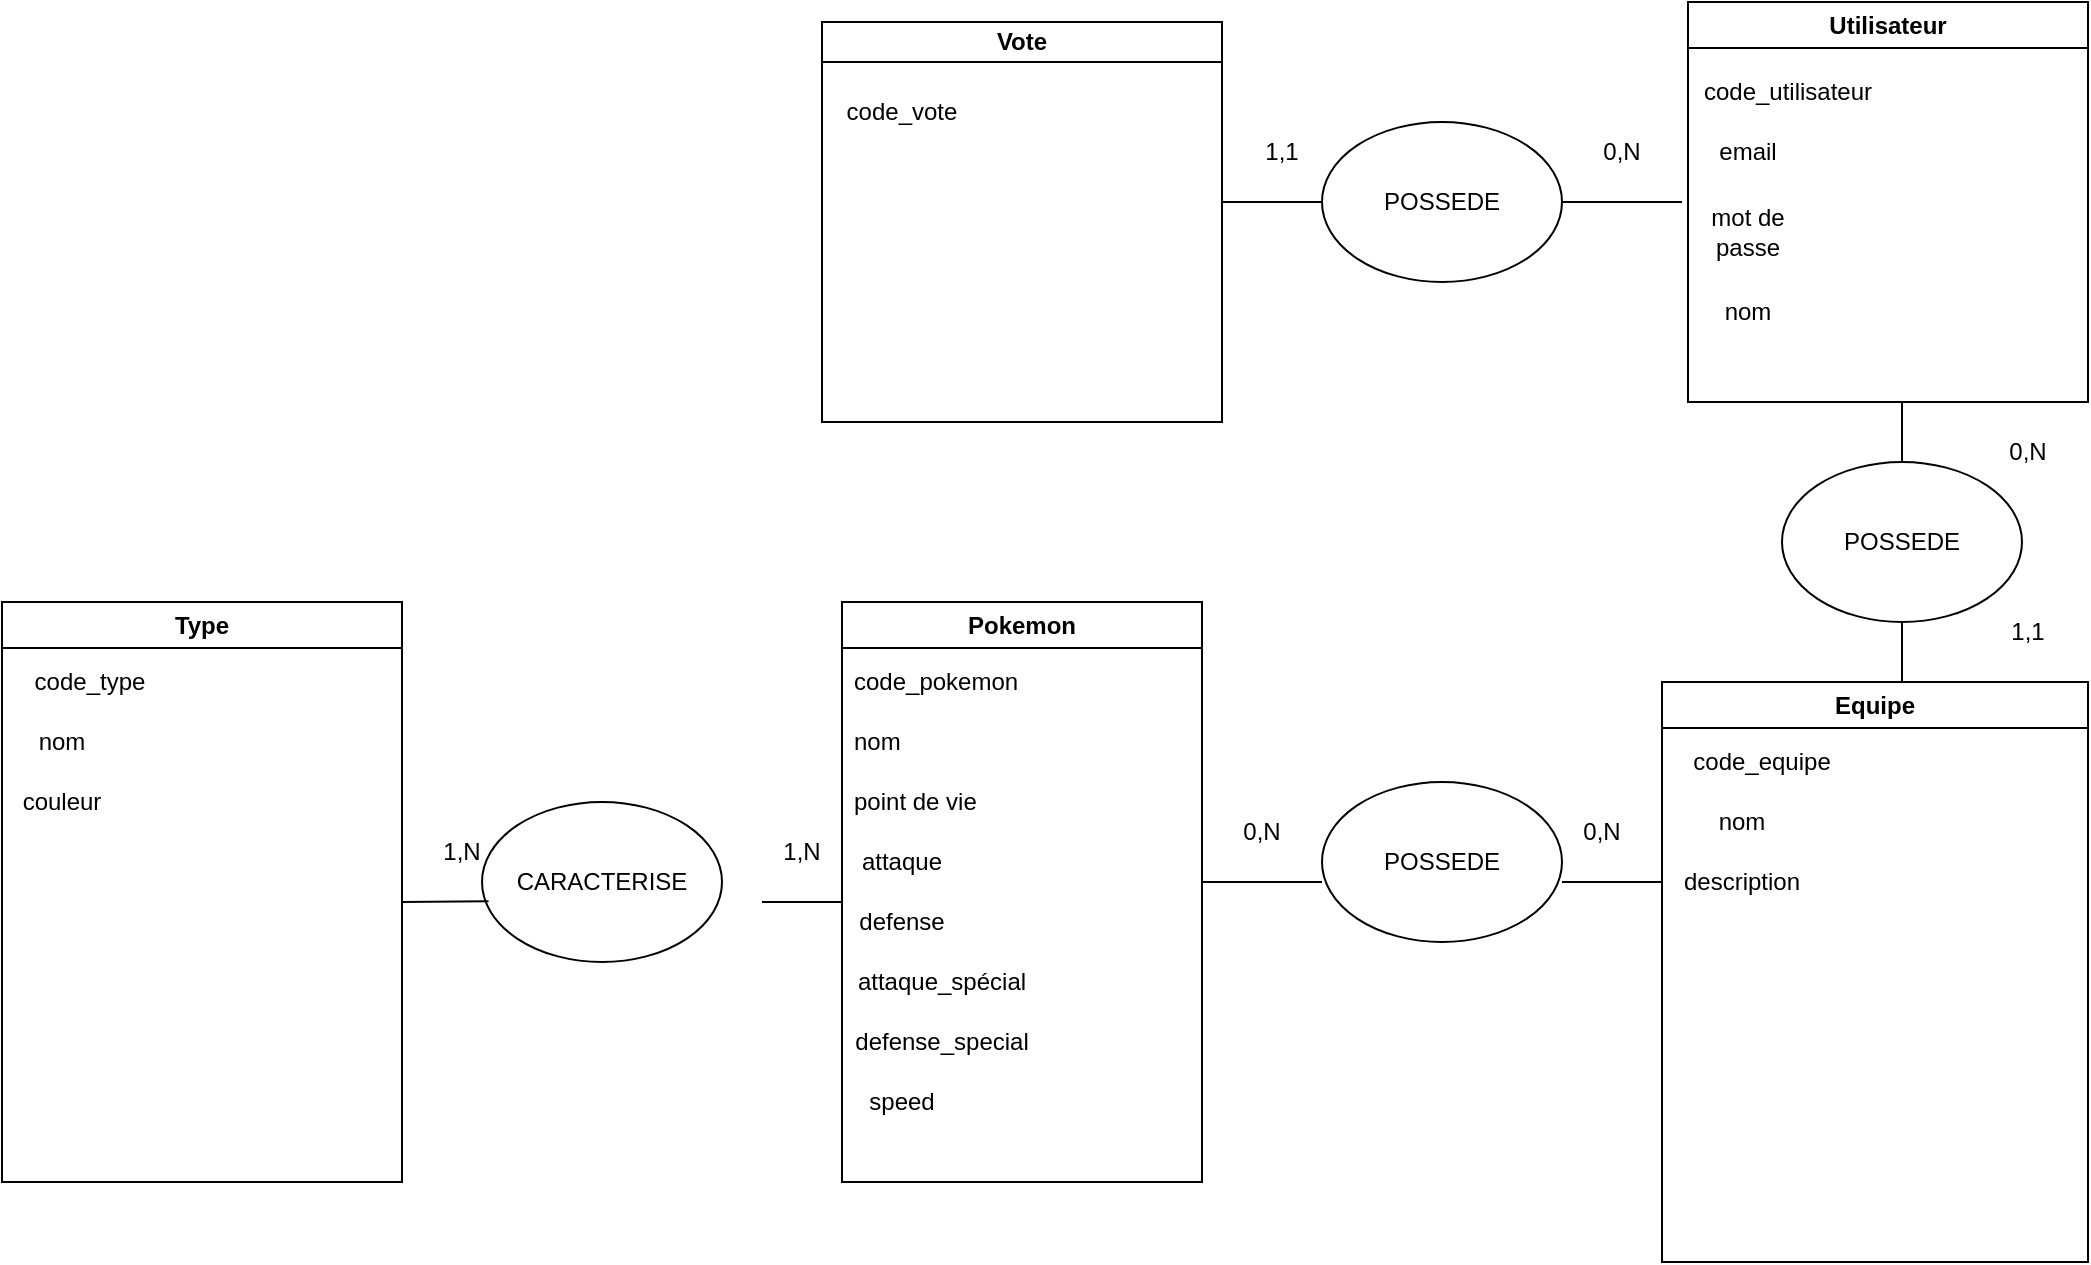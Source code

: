 <mxfile>
    <diagram id="d3TSUhLn5K75sKbEAMxn" name="Page-1">
        <mxGraphModel dx="2356" dy="600" grid="1" gridSize="10" guides="1" tooltips="1" connect="1" arrows="1" fold="1" page="1" pageScale="1" pageWidth="827" pageHeight="1169" math="0" shadow="0">
            <root>
                <mxCell id="0"/>
                <mxCell id="1" parent="0"/>
                <mxCell id="19" value="Pokemon" style="swimlane;whiteSpace=wrap;html=1;" parent="1" vertex="1">
                    <mxGeometry x="300" y="440" width="180" height="290" as="geometry"/>
                </mxCell>
                <mxCell id="20" value="nom" style="text;strokeColor=none;fillColor=none;align=left;verticalAlign=middle;spacingLeft=4;spacingRight=4;overflow=hidden;points=[[0,0.5],[1,0.5]];portConstraint=eastwest;rotatable=0;whiteSpace=wrap;html=1;" parent="19" vertex="1">
                    <mxGeometry y="55" width="140" height="30" as="geometry"/>
                </mxCell>
                <mxCell id="21" value="point de vie&lt;br&gt;" style="text;strokeColor=none;fillColor=none;align=left;verticalAlign=middle;spacingLeft=4;spacingRight=4;overflow=hidden;points=[[0,0.5],[1,0.5]];portConstraint=eastwest;rotatable=0;whiteSpace=wrap;html=1;" parent="19" vertex="1">
                    <mxGeometry y="85" width="140" height="30" as="geometry"/>
                </mxCell>
                <mxCell id="22" value="code_pokemon" style="text;strokeColor=none;fillColor=none;align=left;verticalAlign=middle;spacingLeft=4;spacingRight=4;overflow=hidden;points=[[0,0.5],[1,0.5]];portConstraint=eastwest;rotatable=0;whiteSpace=wrap;html=1;" parent="19" vertex="1">
                    <mxGeometry y="25" width="140" height="30" as="geometry"/>
                </mxCell>
                <mxCell id="23" value="attaque" style="text;html=1;strokeColor=none;fillColor=none;align=center;verticalAlign=middle;whiteSpace=wrap;rounded=0;" parent="19" vertex="1">
                    <mxGeometry y="115" width="60" height="30" as="geometry"/>
                </mxCell>
                <mxCell id="24" value="defense" style="text;html=1;strokeColor=none;fillColor=none;align=center;verticalAlign=middle;whiteSpace=wrap;rounded=0;" parent="19" vertex="1">
                    <mxGeometry y="145" width="60" height="30" as="geometry"/>
                </mxCell>
                <mxCell id="25" value="attaque_spécial" style="text;html=1;strokeColor=none;fillColor=none;align=center;verticalAlign=middle;whiteSpace=wrap;rounded=0;" parent="19" vertex="1">
                    <mxGeometry x="20" y="175" width="60" height="30" as="geometry"/>
                </mxCell>
                <mxCell id="26" value="defense_special&lt;br&gt;" style="text;html=1;strokeColor=none;fillColor=none;align=center;verticalAlign=middle;whiteSpace=wrap;rounded=0;" parent="19" vertex="1">
                    <mxGeometry x="20" y="205" width="60" height="30" as="geometry"/>
                </mxCell>
                <mxCell id="27" value="speed&lt;br&gt;" style="text;html=1;strokeColor=none;fillColor=none;align=center;verticalAlign=middle;whiteSpace=wrap;rounded=0;" parent="19" vertex="1">
                    <mxGeometry y="235" width="60" height="30" as="geometry"/>
                </mxCell>
                <mxCell id="28" value="Type" style="swimlane;whiteSpace=wrap;html=1;" parent="1" vertex="1">
                    <mxGeometry x="-120" y="440" width="200" height="290" as="geometry"/>
                </mxCell>
                <mxCell id="29" value="code_type" style="text;html=1;strokeColor=none;fillColor=none;align=center;verticalAlign=middle;whiteSpace=wrap;rounded=0;" parent="28" vertex="1">
                    <mxGeometry x="14" y="25" width="60" height="30" as="geometry"/>
                </mxCell>
                <mxCell id="30" value="nom" style="text;html=1;strokeColor=none;fillColor=none;align=center;verticalAlign=middle;whiteSpace=wrap;rounded=0;" parent="28" vertex="1">
                    <mxGeometry y="55" width="60" height="30" as="geometry"/>
                </mxCell>
                <mxCell id="31" value="couleur" style="text;html=1;strokeColor=none;fillColor=none;align=center;verticalAlign=middle;whiteSpace=wrap;rounded=0;" parent="28" vertex="1">
                    <mxGeometry y="85" width="60" height="30" as="geometry"/>
                </mxCell>
                <mxCell id="32" value="Equipe" style="swimlane;whiteSpace=wrap;html=1;" parent="1" vertex="1">
                    <mxGeometry x="710" y="480" width="213" height="290" as="geometry"/>
                </mxCell>
                <mxCell id="33" value="code_equipe" style="text;html=1;strokeColor=none;fillColor=none;align=center;verticalAlign=middle;whiteSpace=wrap;rounded=0;" parent="32" vertex="1">
                    <mxGeometry x="20" y="25" width="60" height="30" as="geometry"/>
                </mxCell>
                <mxCell id="34" value="nom" style="text;html=1;strokeColor=none;fillColor=none;align=center;verticalAlign=middle;whiteSpace=wrap;rounded=0;" parent="32" vertex="1">
                    <mxGeometry x="10" y="55" width="60" height="30" as="geometry"/>
                </mxCell>
                <mxCell id="35" value="description" style="text;html=1;strokeColor=none;fillColor=none;align=center;verticalAlign=middle;whiteSpace=wrap;rounded=0;" parent="32" vertex="1">
                    <mxGeometry x="10" y="85" width="60" height="30" as="geometry"/>
                </mxCell>
                <mxCell id="37" value="CARACTERISE" style="ellipse;whiteSpace=wrap;html=1;" parent="1" vertex="1">
                    <mxGeometry x="120" y="540" width="120" height="80" as="geometry"/>
                </mxCell>
                <mxCell id="38" value="" style="ellipse;whiteSpace=wrap;html=1;" parent="1" vertex="1">
                    <mxGeometry x="540" y="530" width="120" height="80" as="geometry"/>
                </mxCell>
                <mxCell id="39" value="POSSEDE" style="text;html=1;strokeColor=none;fillColor=none;align=center;verticalAlign=middle;whiteSpace=wrap;rounded=0;" parent="1" vertex="1">
                    <mxGeometry x="570" y="555" width="60" height="30" as="geometry"/>
                </mxCell>
                <mxCell id="42" value="" style="endArrow=none;html=1;entryX=0.027;entryY=0.62;entryDx=0;entryDy=0;entryPerimeter=0;" parent="1" target="37" edge="1">
                    <mxGeometry width="50" height="50" relative="1" as="geometry">
                        <mxPoint x="80" y="590" as="sourcePoint"/>
                        <mxPoint x="130" y="540" as="targetPoint"/>
                    </mxGeometry>
                </mxCell>
                <mxCell id="44" value="" style="endArrow=none;html=1;" parent="1" edge="1">
                    <mxGeometry width="50" height="50" relative="1" as="geometry">
                        <mxPoint x="260" y="590" as="sourcePoint"/>
                        <mxPoint x="300" y="590" as="targetPoint"/>
                    </mxGeometry>
                </mxCell>
                <mxCell id="45" value="" style="endArrow=none;html=1;" parent="1" edge="1">
                    <mxGeometry width="50" height="50" relative="1" as="geometry">
                        <mxPoint x="480" y="580" as="sourcePoint"/>
                        <mxPoint x="540" y="580" as="targetPoint"/>
                    </mxGeometry>
                </mxCell>
                <mxCell id="46" value="" style="endArrow=none;html=1;" parent="1" edge="1">
                    <mxGeometry width="50" height="50" relative="1" as="geometry">
                        <mxPoint x="660" y="580" as="sourcePoint"/>
                        <mxPoint x="710" y="580" as="targetPoint"/>
                    </mxGeometry>
                </mxCell>
                <mxCell id="47" value="1,N" style="text;html=1;strokeColor=none;fillColor=none;align=center;verticalAlign=middle;whiteSpace=wrap;rounded=0;" parent="1" vertex="1">
                    <mxGeometry x="80" y="550" width="60" height="30" as="geometry"/>
                </mxCell>
                <mxCell id="49" value="1,N" style="text;html=1;strokeColor=none;fillColor=none;align=center;verticalAlign=middle;whiteSpace=wrap;rounded=0;" parent="1" vertex="1">
                    <mxGeometry x="250" y="550" width="60" height="30" as="geometry"/>
                </mxCell>
                <mxCell id="50" value="0,N" style="text;html=1;strokeColor=none;fillColor=none;align=center;verticalAlign=middle;whiteSpace=wrap;rounded=0;" parent="1" vertex="1">
                    <mxGeometry x="480" y="540" width="60" height="30" as="geometry"/>
                </mxCell>
                <mxCell id="51" value="0,N" style="text;html=1;strokeColor=none;fillColor=none;align=center;verticalAlign=middle;whiteSpace=wrap;rounded=0;" parent="1" vertex="1">
                    <mxGeometry x="650" y="540" width="60" height="30" as="geometry"/>
                </mxCell>
                <mxCell id="52" value="Utilisateur" style="swimlane;whiteSpace=wrap;html=1;" parent="1" vertex="1">
                    <mxGeometry x="723" y="140" width="200" height="200" as="geometry"/>
                </mxCell>
                <mxCell id="53" value="code_utilisateur" style="text;html=1;strokeColor=none;fillColor=none;align=center;verticalAlign=middle;whiteSpace=wrap;rounded=0;" parent="52" vertex="1">
                    <mxGeometry x="20" y="30" width="60" height="30" as="geometry"/>
                </mxCell>
                <mxCell id="54" value="email" style="text;html=1;strokeColor=none;fillColor=none;align=center;verticalAlign=middle;whiteSpace=wrap;rounded=0;" parent="52" vertex="1">
                    <mxGeometry y="60" width="60" height="30" as="geometry"/>
                </mxCell>
                <mxCell id="55" value="mot de passe" style="text;html=1;strokeColor=none;fillColor=none;align=center;verticalAlign=middle;whiteSpace=wrap;rounded=0;" parent="52" vertex="1">
                    <mxGeometry y="100" width="60" height="30" as="geometry"/>
                </mxCell>
                <mxCell id="56" value="nom" style="text;html=1;strokeColor=none;fillColor=none;align=center;verticalAlign=middle;whiteSpace=wrap;rounded=0;" parent="52" vertex="1">
                    <mxGeometry y="140" width="60" height="30" as="geometry"/>
                </mxCell>
                <mxCell id="57" value="Vote" style="swimlane;whiteSpace=wrap;html=1;startSize=20;" parent="1" vertex="1">
                    <mxGeometry x="290" y="150" width="200" height="200" as="geometry"/>
                </mxCell>
                <mxCell id="58" value="code_vote" style="text;html=1;strokeColor=none;fillColor=none;align=center;verticalAlign=middle;whiteSpace=wrap;rounded=0;" parent="57" vertex="1">
                    <mxGeometry x="10" y="30" width="60" height="30" as="geometry"/>
                </mxCell>
                <mxCell id="61" value="" style="endArrow=none;html=1;" parent="1" edge="1">
                    <mxGeometry width="50" height="50" relative="1" as="geometry">
                        <mxPoint x="490" y="240" as="sourcePoint"/>
                        <mxPoint x="720" y="240" as="targetPoint"/>
                    </mxGeometry>
                </mxCell>
                <mxCell id="62" value="" style="ellipse;whiteSpace=wrap;html=1;" parent="1" vertex="1">
                    <mxGeometry x="540" y="200" width="120" height="80" as="geometry"/>
                </mxCell>
                <mxCell id="63" value="0,N" style="text;html=1;strokeColor=none;fillColor=none;align=center;verticalAlign=middle;whiteSpace=wrap;rounded=0;" parent="1" vertex="1">
                    <mxGeometry x="660" y="200" width="60" height="30" as="geometry"/>
                </mxCell>
                <mxCell id="64" value="1,1" style="text;html=1;strokeColor=none;fillColor=none;align=center;verticalAlign=middle;whiteSpace=wrap;rounded=0;" parent="1" vertex="1">
                    <mxGeometry x="490" y="200" width="60" height="30" as="geometry"/>
                </mxCell>
                <mxCell id="65" value="POSSEDE" style="text;html=1;strokeColor=none;fillColor=none;align=center;verticalAlign=middle;whiteSpace=wrap;rounded=0;" parent="1" vertex="1">
                    <mxGeometry x="570" y="225" width="60" height="30" as="geometry"/>
                </mxCell>
                <mxCell id="66" value="" style="ellipse;whiteSpace=wrap;html=1;" parent="1" vertex="1">
                    <mxGeometry x="770" y="370" width="120" height="80" as="geometry"/>
                </mxCell>
                <mxCell id="67" value="" style="endArrow=none;html=1;fontFamily=Helvetica;fontSize=11;fontColor=default;align=center;strokeColor=default;" parent="1" source="66" edge="1">
                    <mxGeometry width="50" height="50" relative="1" as="geometry">
                        <mxPoint x="810" y="380" as="sourcePoint"/>
                        <mxPoint x="830" y="340" as="targetPoint"/>
                    </mxGeometry>
                </mxCell>
                <mxCell id="68" value="" style="endArrow=none;html=1;entryX=0.5;entryY=1;entryDx=0;entryDy=0;" parent="1" target="66" edge="1">
                    <mxGeometry width="50" height="50" relative="1" as="geometry">
                        <mxPoint x="830" y="480" as="sourcePoint"/>
                        <mxPoint x="830" y="460" as="targetPoint"/>
                        <Array as="points"/>
                    </mxGeometry>
                </mxCell>
                <mxCell id="69" value="POSSEDE" style="text;html=1;strokeColor=none;fillColor=none;align=center;verticalAlign=middle;whiteSpace=wrap;rounded=0;" parent="1" vertex="1">
                    <mxGeometry x="800" y="395" width="60" height="30" as="geometry"/>
                </mxCell>
                <mxCell id="70" value="1,1" style="text;html=1;strokeColor=none;fillColor=none;align=center;verticalAlign=middle;whiteSpace=wrap;rounded=0;" parent="1" vertex="1">
                    <mxGeometry x="863" y="440" width="60" height="30" as="geometry"/>
                </mxCell>
                <mxCell id="71" value="0,N" style="text;html=1;strokeColor=none;fillColor=none;align=center;verticalAlign=middle;whiteSpace=wrap;rounded=0;" parent="1" vertex="1">
                    <mxGeometry x="863" y="350" width="60" height="30" as="geometry"/>
                </mxCell>
            </root>
        </mxGraphModel>
    </diagram>
</mxfile>